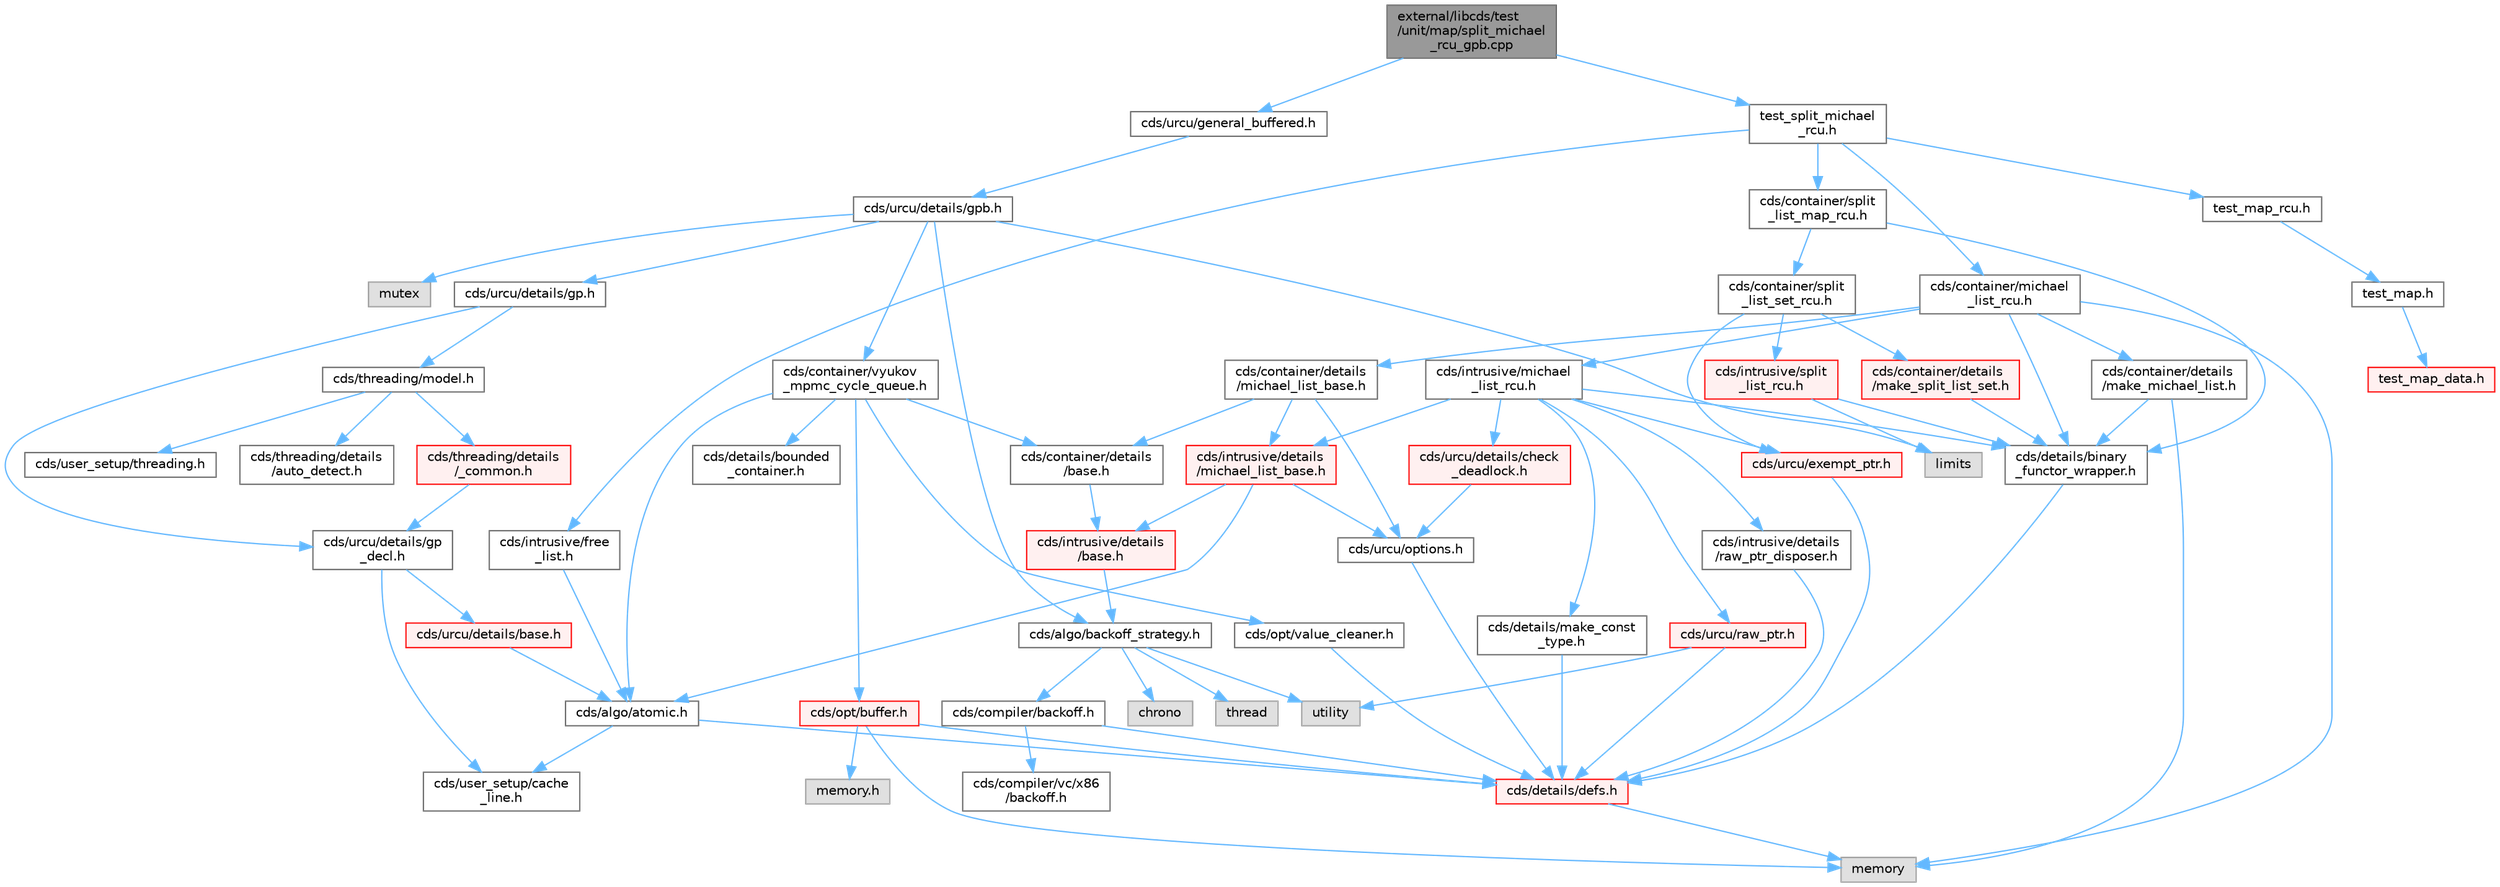 digraph "external/libcds/test/unit/map/split_michael_rcu_gpb.cpp"
{
 // LATEX_PDF_SIZE
  bgcolor="transparent";
  edge [fontname=Helvetica,fontsize=10,labelfontname=Helvetica,labelfontsize=10];
  node [fontname=Helvetica,fontsize=10,shape=box,height=0.2,width=0.4];
  Node1 [id="Node000001",label="external/libcds/test\l/unit/map/split_michael\l_rcu_gpb.cpp",height=0.2,width=0.4,color="gray40", fillcolor="grey60", style="filled", fontcolor="black",tooltip=" "];
  Node1 -> Node2 [id="edge1_Node000001_Node000002",color="steelblue1",style="solid",tooltip=" "];
  Node2 [id="Node000002",label="cds/urcu/general_buffered.h",height=0.2,width=0.4,color="grey40", fillcolor="white", style="filled",URL="$general__buffered_8h.html",tooltip=" "];
  Node2 -> Node3 [id="edge2_Node000002_Node000003",color="steelblue1",style="solid",tooltip=" "];
  Node3 [id="Node000003",label="cds/urcu/details/gpb.h",height=0.2,width=0.4,color="grey40", fillcolor="white", style="filled",URL="$gpb_8h.html",tooltip=" "];
  Node3 -> Node4 [id="edge3_Node000003_Node000004",color="steelblue1",style="solid",tooltip=" "];
  Node4 [id="Node000004",label="mutex",height=0.2,width=0.4,color="grey60", fillcolor="#E0E0E0", style="filled",tooltip=" "];
  Node3 -> Node5 [id="edge4_Node000003_Node000005",color="steelblue1",style="solid",tooltip=" "];
  Node5 [id="Node000005",label="limits",height=0.2,width=0.4,color="grey60", fillcolor="#E0E0E0", style="filled",tooltip=" "];
  Node3 -> Node6 [id="edge5_Node000003_Node000006",color="steelblue1",style="solid",tooltip=" "];
  Node6 [id="Node000006",label="cds/urcu/details/gp.h",height=0.2,width=0.4,color="grey40", fillcolor="white", style="filled",URL="$gp_8h.html",tooltip=" "];
  Node6 -> Node7 [id="edge6_Node000006_Node000007",color="steelblue1",style="solid",tooltip=" "];
  Node7 [id="Node000007",label="cds/urcu/details/gp\l_decl.h",height=0.2,width=0.4,color="grey40", fillcolor="white", style="filled",URL="$gp__decl_8h.html",tooltip=" "];
  Node7 -> Node8 [id="edge7_Node000007_Node000008",color="steelblue1",style="solid",tooltip=" "];
  Node8 [id="Node000008",label="cds/urcu/details/base.h",height=0.2,width=0.4,color="red", fillcolor="#FFF0F0", style="filled",URL="$external_2libcds_2cds_2urcu_2details_2base_8h.html",tooltip=" "];
  Node8 -> Node9 [id="edge8_Node000008_Node000009",color="steelblue1",style="solid",tooltip=" "];
  Node9 [id="Node000009",label="cds/algo/atomic.h",height=0.2,width=0.4,color="grey40", fillcolor="white", style="filled",URL="$external_2libcds_2cds_2algo_2atomic_8h.html",tooltip=" "];
  Node9 -> Node10 [id="edge9_Node000009_Node000010",color="steelblue1",style="solid",tooltip=" "];
  Node10 [id="Node000010",label="cds/details/defs.h",height=0.2,width=0.4,color="red", fillcolor="#FFF0F0", style="filled",URL="$details_2defs_8h.html",tooltip=" "];
  Node10 -> Node18 [id="edge10_Node000010_Node000018",color="steelblue1",style="solid",tooltip=" "];
  Node18 [id="Node000018",label="memory",height=0.2,width=0.4,color="grey60", fillcolor="#E0E0E0", style="filled",tooltip=" "];
  Node9 -> Node23 [id="edge11_Node000009_Node000023",color="steelblue1",style="solid",tooltip=" "];
  Node23 [id="Node000023",label="cds/user_setup/cache\l_line.h",height=0.2,width=0.4,color="grey40", fillcolor="white", style="filled",URL="$cache__line_8h.html",tooltip="Cache-line size definition"];
  Node7 -> Node23 [id="edge12_Node000007_Node000023",color="steelblue1",style="solid",tooltip=" "];
  Node6 -> Node47 [id="edge13_Node000006_Node000047",color="steelblue1",style="solid",tooltip=" "];
  Node47 [id="Node000047",label="cds/threading/model.h",height=0.2,width=0.4,color="grey40", fillcolor="white", style="filled",URL="$model_8h.html",tooltip=" "];
  Node47 -> Node48 [id="edge14_Node000047_Node000048",color="steelblue1",style="solid",tooltip=" "];
  Node48 [id="Node000048",label="cds/threading/details\l/_common.h",height=0.2,width=0.4,color="red", fillcolor="#FFF0F0", style="filled",URL="$__common_8h.html",tooltip=" "];
  Node48 -> Node7 [id="edge15_Node000048_Node000007",color="steelblue1",style="solid",tooltip=" "];
  Node47 -> Node52 [id="edge16_Node000047_Node000052",color="steelblue1",style="solid",tooltip=" "];
  Node52 [id="Node000052",label="cds/user_setup/threading.h",height=0.2,width=0.4,color="grey40", fillcolor="white", style="filled",URL="$external_2libcds_2cds_2user__setup_2threading_8h.html",tooltip=" "];
  Node47 -> Node53 [id="edge17_Node000047_Node000053",color="steelblue1",style="solid",tooltip=" "];
  Node53 [id="Node000053",label="cds/threading/details\l/auto_detect.h",height=0.2,width=0.4,color="grey40", fillcolor="white", style="filled",URL="$auto__detect_8h.html",tooltip=" "];
  Node3 -> Node54 [id="edge18_Node000003_Node000054",color="steelblue1",style="solid",tooltip=" "];
  Node54 [id="Node000054",label="cds/algo/backoff_strategy.h",height=0.2,width=0.4,color="grey40", fillcolor="white", style="filled",URL="$backoff__strategy_8h.html",tooltip=" "];
  Node54 -> Node42 [id="edge19_Node000054_Node000042",color="steelblue1",style="solid",tooltip=" "];
  Node42 [id="Node000042",label="utility",height=0.2,width=0.4,color="grey60", fillcolor="#E0E0E0", style="filled",tooltip=" "];
  Node54 -> Node37 [id="edge20_Node000054_Node000037",color="steelblue1",style="solid",tooltip=" "];
  Node37 [id="Node000037",label="thread",height=0.2,width=0.4,color="grey60", fillcolor="#E0E0E0", style="filled",tooltip=" "];
  Node54 -> Node55 [id="edge21_Node000054_Node000055",color="steelblue1",style="solid",tooltip=" "];
  Node55 [id="Node000055",label="chrono",height=0.2,width=0.4,color="grey60", fillcolor="#E0E0E0", style="filled",tooltip=" "];
  Node54 -> Node56 [id="edge22_Node000054_Node000056",color="steelblue1",style="solid",tooltip=" "];
  Node56 [id="Node000056",label="cds/compiler/backoff.h",height=0.2,width=0.4,color="grey40", fillcolor="white", style="filled",URL="$backoff_8h.html",tooltip=" "];
  Node56 -> Node10 [id="edge23_Node000056_Node000010",color="steelblue1",style="solid",tooltip=" "];
  Node56 -> Node57 [id="edge24_Node000056_Node000057",color="steelblue1",style="solid",tooltip=" "];
  Node57 [id="Node000057",label="cds/compiler/vc/x86\l/backoff.h",height=0.2,width=0.4,color="grey40", fillcolor="white", style="filled",URL="$vc_2x86_2backoff_8h.html",tooltip=" "];
  Node3 -> Node58 [id="edge25_Node000003_Node000058",color="steelblue1",style="solid",tooltip=" "];
  Node58 [id="Node000058",label="cds/container/vyukov\l_mpmc_cycle_queue.h",height=0.2,width=0.4,color="grey40", fillcolor="white", style="filled",URL="$container_2vyukov__mpmc__cycle__queue_8h.html",tooltip=" "];
  Node58 -> Node59 [id="edge26_Node000058_Node000059",color="steelblue1",style="solid",tooltip=" "];
  Node59 [id="Node000059",label="cds/container/details\l/base.h",height=0.2,width=0.4,color="grey40", fillcolor="white", style="filled",URL="$external_2libcds_2cds_2container_2details_2base_8h.html",tooltip=" "];
  Node59 -> Node60 [id="edge27_Node000059_Node000060",color="steelblue1",style="solid",tooltip=" "];
  Node60 [id="Node000060",label="cds/intrusive/details\l/base.h",height=0.2,width=0.4,color="red", fillcolor="#FFF0F0", style="filled",URL="$external_2libcds_2cds_2intrusive_2details_2base_8h.html",tooltip=" "];
  Node60 -> Node54 [id="edge28_Node000060_Node000054",color="steelblue1",style="solid",tooltip=" "];
  Node58 -> Node65 [id="edge29_Node000058_Node000065",color="steelblue1",style="solid",tooltip=" "];
  Node65 [id="Node000065",label="cds/opt/buffer.h",height=0.2,width=0.4,color="red", fillcolor="#FFF0F0", style="filled",URL="$external_2libcds_2cds_2opt_2buffer_8h.html",tooltip=" "];
  Node65 -> Node66 [id="edge30_Node000065_Node000066",color="steelblue1",style="solid",tooltip=" "];
  Node66 [id="Node000066",label="memory.h",height=0.2,width=0.4,color="grey60", fillcolor="#E0E0E0", style="filled",tooltip=" "];
  Node65 -> Node10 [id="edge31_Node000065_Node000010",color="steelblue1",style="solid",tooltip=" "];
  Node65 -> Node18 [id="edge32_Node000065_Node000018",color="steelblue1",style="solid",tooltip=" "];
  Node58 -> Node67 [id="edge33_Node000058_Node000067",color="steelblue1",style="solid",tooltip=" "];
  Node67 [id="Node000067",label="cds/opt/value_cleaner.h",height=0.2,width=0.4,color="grey40", fillcolor="white", style="filled",URL="$value__cleaner_8h.html",tooltip=" "];
  Node67 -> Node10 [id="edge34_Node000067_Node000010",color="steelblue1",style="solid",tooltip=" "];
  Node58 -> Node9 [id="edge35_Node000058_Node000009",color="steelblue1",style="solid",tooltip=" "];
  Node58 -> Node68 [id="edge36_Node000058_Node000068",color="steelblue1",style="solid",tooltip=" "];
  Node68 [id="Node000068",label="cds/details/bounded\l_container.h",height=0.2,width=0.4,color="grey40", fillcolor="white", style="filled",URL="$bounded__container_8h.html",tooltip=" "];
  Node1 -> Node69 [id="edge37_Node000001_Node000069",color="steelblue1",style="solid",tooltip=" "];
  Node69 [id="Node000069",label="test_split_michael\l_rcu.h",height=0.2,width=0.4,color="grey40", fillcolor="white", style="filled",URL="$map_2test__split__michael__rcu_8h.html",tooltip=" "];
  Node69 -> Node70 [id="edge38_Node000069_Node000070",color="steelblue1",style="solid",tooltip=" "];
  Node70 [id="Node000070",label="test_map_rcu.h",height=0.2,width=0.4,color="grey40", fillcolor="white", style="filled",URL="$test__map__rcu_8h.html",tooltip=" "];
  Node70 -> Node71 [id="edge39_Node000070_Node000071",color="steelblue1",style="solid",tooltip=" "];
  Node71 [id="Node000071",label="test_map.h",height=0.2,width=0.4,color="grey40", fillcolor="white", style="filled",URL="$map_2test__map_8h.html",tooltip=" "];
  Node71 -> Node72 [id="edge40_Node000071_Node000072",color="steelblue1",style="solid",tooltip=" "];
  Node72 [id="Node000072",label="test_map_data.h",height=0.2,width=0.4,color="red", fillcolor="#FFF0F0", style="filled",URL="$map_2test__map__data_8h.html",tooltip=" "];
  Node69 -> Node82 [id="edge41_Node000069_Node000082",color="steelblue1",style="solid",tooltip=" "];
  Node82 [id="Node000082",label="cds/container/michael\l_list_rcu.h",height=0.2,width=0.4,color="grey40", fillcolor="white", style="filled",URL="$container_2michael__list__rcu_8h.html",tooltip=" "];
  Node82 -> Node18 [id="edge42_Node000082_Node000018",color="steelblue1",style="solid",tooltip=" "];
  Node82 -> Node83 [id="edge43_Node000082_Node000083",color="steelblue1",style="solid",tooltip=" "];
  Node83 [id="Node000083",label="cds/container/details\l/michael_list_base.h",height=0.2,width=0.4,color="grey40", fillcolor="white", style="filled",URL="$container_2details_2michael__list__base_8h.html",tooltip=" "];
  Node83 -> Node59 [id="edge44_Node000083_Node000059",color="steelblue1",style="solid",tooltip=" "];
  Node83 -> Node84 [id="edge45_Node000083_Node000084",color="steelblue1",style="solid",tooltip=" "];
  Node84 [id="Node000084",label="cds/intrusive/details\l/michael_list_base.h",height=0.2,width=0.4,color="red", fillcolor="#FFF0F0", style="filled",URL="$intrusive_2details_2michael__list__base_8h.html",tooltip=" "];
  Node84 -> Node60 [id="edge46_Node000084_Node000060",color="steelblue1",style="solid",tooltip=" "];
  Node84 -> Node9 [id="edge47_Node000084_Node000009",color="steelblue1",style="solid",tooltip=" "];
  Node84 -> Node86 [id="edge48_Node000084_Node000086",color="steelblue1",style="solid",tooltip=" "];
  Node86 [id="Node000086",label="cds/urcu/options.h",height=0.2,width=0.4,color="grey40", fillcolor="white", style="filled",URL="$urcu_2options_8h.html",tooltip=" "];
  Node86 -> Node10 [id="edge49_Node000086_Node000010",color="steelblue1",style="solid",tooltip=" "];
  Node83 -> Node86 [id="edge50_Node000083_Node000086",color="steelblue1",style="solid",tooltip=" "];
  Node82 -> Node87 [id="edge51_Node000082_Node000087",color="steelblue1",style="solid",tooltip=" "];
  Node87 [id="Node000087",label="cds/intrusive/michael\l_list_rcu.h",height=0.2,width=0.4,color="grey40", fillcolor="white", style="filled",URL="$intrusive_2michael__list__rcu_8h.html",tooltip=" "];
  Node87 -> Node84 [id="edge52_Node000087_Node000084",color="steelblue1",style="solid",tooltip=" "];
  Node87 -> Node88 [id="edge53_Node000087_Node000088",color="steelblue1",style="solid",tooltip=" "];
  Node88 [id="Node000088",label="cds/urcu/details/check\l_deadlock.h",height=0.2,width=0.4,color="red", fillcolor="#FFF0F0", style="filled",URL="$check__deadlock_8h.html",tooltip=" "];
  Node88 -> Node86 [id="edge54_Node000088_Node000086",color="steelblue1",style="solid",tooltip=" "];
  Node87 -> Node89 [id="edge55_Node000087_Node000089",color="steelblue1",style="solid",tooltip=" "];
  Node89 [id="Node000089",label="cds/details/binary\l_functor_wrapper.h",height=0.2,width=0.4,color="grey40", fillcolor="white", style="filled",URL="$binary__functor__wrapper_8h.html",tooltip=" "];
  Node89 -> Node10 [id="edge56_Node000089_Node000010",color="steelblue1",style="solid",tooltip=" "];
  Node87 -> Node90 [id="edge57_Node000087_Node000090",color="steelblue1",style="solid",tooltip=" "];
  Node90 [id="Node000090",label="cds/details/make_const\l_type.h",height=0.2,width=0.4,color="grey40", fillcolor="white", style="filled",URL="$make__const__type_8h.html",tooltip=" "];
  Node90 -> Node10 [id="edge58_Node000090_Node000010",color="steelblue1",style="solid",tooltip=" "];
  Node87 -> Node91 [id="edge59_Node000087_Node000091",color="steelblue1",style="solid",tooltip=" "];
  Node91 [id="Node000091",label="cds/urcu/exempt_ptr.h",height=0.2,width=0.4,color="red", fillcolor="#FFF0F0", style="filled",URL="$exempt__ptr_8h.html",tooltip=" "];
  Node91 -> Node10 [id="edge60_Node000091_Node000010",color="steelblue1",style="solid",tooltip=" "];
  Node87 -> Node92 [id="edge61_Node000087_Node000092",color="steelblue1",style="solid",tooltip=" "];
  Node92 [id="Node000092",label="cds/urcu/raw_ptr.h",height=0.2,width=0.4,color="red", fillcolor="#FFF0F0", style="filled",URL="$raw__ptr_8h.html",tooltip=" "];
  Node92 -> Node42 [id="edge62_Node000092_Node000042",color="steelblue1",style="solid",tooltip=" "];
  Node92 -> Node10 [id="edge63_Node000092_Node000010",color="steelblue1",style="solid",tooltip=" "];
  Node87 -> Node93 [id="edge64_Node000087_Node000093",color="steelblue1",style="solid",tooltip=" "];
  Node93 [id="Node000093",label="cds/intrusive/details\l/raw_ptr_disposer.h",height=0.2,width=0.4,color="grey40", fillcolor="white", style="filled",URL="$raw__ptr__disposer_8h.html",tooltip=" "];
  Node93 -> Node10 [id="edge65_Node000093_Node000010",color="steelblue1",style="solid",tooltip=" "];
  Node82 -> Node94 [id="edge66_Node000082_Node000094",color="steelblue1",style="solid",tooltip=" "];
  Node94 [id="Node000094",label="cds/container/details\l/make_michael_list.h",height=0.2,width=0.4,color="grey40", fillcolor="white", style="filled",URL="$make__michael__list_8h.html",tooltip=" "];
  Node94 -> Node89 [id="edge67_Node000094_Node000089",color="steelblue1",style="solid",tooltip=" "];
  Node94 -> Node18 [id="edge68_Node000094_Node000018",color="steelblue1",style="solid",tooltip=" "];
  Node82 -> Node89 [id="edge69_Node000082_Node000089",color="steelblue1",style="solid",tooltip=" "];
  Node69 -> Node95 [id="edge70_Node000069_Node000095",color="steelblue1",style="solid",tooltip=" "];
  Node95 [id="Node000095",label="cds/container/split\l_list_map_rcu.h",height=0.2,width=0.4,color="grey40", fillcolor="white", style="filled",URL="$split__list__map__rcu_8h.html",tooltip=" "];
  Node95 -> Node96 [id="edge71_Node000095_Node000096",color="steelblue1",style="solid",tooltip=" "];
  Node96 [id="Node000096",label="cds/container/split\l_list_set_rcu.h",height=0.2,width=0.4,color="grey40", fillcolor="white", style="filled",URL="$split__list__set__rcu_8h.html",tooltip=" "];
  Node96 -> Node97 [id="edge72_Node000096_Node000097",color="steelblue1",style="solid",tooltip=" "];
  Node97 [id="Node000097",label="cds/intrusive/split\l_list_rcu.h",height=0.2,width=0.4,color="red", fillcolor="#FFF0F0", style="filled",URL="$split__list__rcu_8h.html",tooltip=" "];
  Node97 -> Node5 [id="edge73_Node000097_Node000005",color="steelblue1",style="solid",tooltip=" "];
  Node97 -> Node89 [id="edge74_Node000097_Node000089",color="steelblue1",style="solid",tooltip=" "];
  Node96 -> Node104 [id="edge75_Node000096_Node000104",color="steelblue1",style="solid",tooltip=" "];
  Node104 [id="Node000104",label="cds/container/details\l/make_split_list_set.h",height=0.2,width=0.4,color="red", fillcolor="#FFF0F0", style="filled",URL="$make__split__list__set_8h.html",tooltip=" "];
  Node104 -> Node89 [id="edge76_Node000104_Node000089",color="steelblue1",style="solid",tooltip=" "];
  Node96 -> Node91 [id="edge77_Node000096_Node000091",color="steelblue1",style="solid",tooltip=" "];
  Node95 -> Node89 [id="edge78_Node000095_Node000089",color="steelblue1",style="solid",tooltip=" "];
  Node69 -> Node101 [id="edge79_Node000069_Node000101",color="steelblue1",style="solid",tooltip=" "];
  Node101 [id="Node000101",label="cds/intrusive/free\l_list.h",height=0.2,width=0.4,color="grey40", fillcolor="white", style="filled",URL="$free__list_8h.html",tooltip=" "];
  Node101 -> Node9 [id="edge80_Node000101_Node000009",color="steelblue1",style="solid",tooltip=" "];
}
